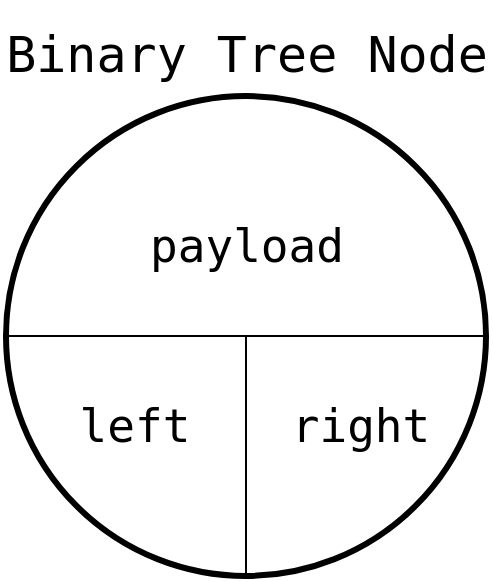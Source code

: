 <mxfile version="14.4.3" type="device"><diagram id="zp8nRVgrLobaA5wuJcph" name="Page-1"><mxGraphModel dx="1301" dy="1059" grid="1" gridSize="10" guides="1" tooltips="1" connect="1" arrows="1" fold="1" page="1" pageScale="1" pageWidth="850" pageHeight="1100" math="0" shadow="0"><root><mxCell id="0"/><mxCell id="1" parent="0"/><mxCell id="ms-ZfmUrybClQVl2zOmx-8" value="&lt;pre&gt;&lt;font style=&quot;font-size: 25px&quot;&gt;Binary Tree Node&lt;/font&gt;&lt;/pre&gt;" style="text;html=1;strokeColor=none;fillColor=none;align=center;verticalAlign=middle;whiteSpace=wrap;rounded=0;" vertex="1" parent="1"><mxGeometry x="37.5" y="44" width="245" height="30" as="geometry"/></mxCell><mxCell id="ms-ZfmUrybClQVl2zOmx-9" value="" style="group" vertex="1" connectable="0" parent="1"><mxGeometry x="40" y="80" width="240" height="240" as="geometry"/></mxCell><mxCell id="ms-ZfmUrybClQVl2zOmx-1" value="" style="ellipse;whiteSpace=wrap;html=1;aspect=fixed;strokeWidth=3;" vertex="1" parent="ms-ZfmUrybClQVl2zOmx-9"><mxGeometry width="240" height="240" as="geometry"/></mxCell><mxCell id="ms-ZfmUrybClQVl2zOmx-2" value="" style="endArrow=none;html=1;entryX=1;entryY=0.5;entryDx=0;entryDy=0;exitX=0;exitY=0.5;exitDx=0;exitDy=0;" edge="1" parent="ms-ZfmUrybClQVl2zOmx-9" source="ms-ZfmUrybClQVl2zOmx-1" target="ms-ZfmUrybClQVl2zOmx-1"><mxGeometry width="50" height="50" relative="1" as="geometry"><mxPoint x="340" y="440" as="sourcePoint"/><mxPoint x="390" y="390" as="targetPoint"/></mxGeometry></mxCell><mxCell id="ms-ZfmUrybClQVl2zOmx-4" value="" style="endArrow=none;html=1;entryX=0.5;entryY=1;entryDx=0;entryDy=0;" edge="1" parent="ms-ZfmUrybClQVl2zOmx-9" target="ms-ZfmUrybClQVl2zOmx-1"><mxGeometry width="50" height="50" relative="1" as="geometry"><mxPoint x="120" y="120" as="sourcePoint"/><mxPoint x="120" y="240" as="targetPoint"/></mxGeometry></mxCell><mxCell id="ms-ZfmUrybClQVl2zOmx-5" value="&lt;pre&gt;&lt;font style=&quot;font-size: 23px&quot;&gt;payload&lt;/font&gt;&lt;/pre&gt;" style="text;html=1;strokeColor=none;fillColor=none;align=center;verticalAlign=middle;whiteSpace=wrap;rounded=0;" vertex="1" parent="ms-ZfmUrybClQVl2zOmx-9"><mxGeometry x="57.5" y="60" width="125" height="30" as="geometry"/></mxCell><mxCell id="ms-ZfmUrybClQVl2zOmx-6" value="&lt;pre&gt;&lt;font style=&quot;font-size: 23px&quot;&gt;left&lt;/font&gt;&lt;/pre&gt;" style="text;html=1;strokeColor=none;fillColor=none;align=center;verticalAlign=middle;whiteSpace=wrap;rounded=0;" vertex="1" parent="ms-ZfmUrybClQVl2zOmx-9"><mxGeometry x="17" y="150" width="95" height="30" as="geometry"/></mxCell><mxCell id="ms-ZfmUrybClQVl2zOmx-7" value="&lt;pre&gt;&lt;font style=&quot;font-size: 23px&quot;&gt;right&lt;/font&gt;&lt;/pre&gt;" style="text;html=1;strokeColor=none;fillColor=none;align=center;verticalAlign=middle;whiteSpace=wrap;rounded=0;" vertex="1" parent="ms-ZfmUrybClQVl2zOmx-9"><mxGeometry x="130" y="150" width="95" height="30" as="geometry"/></mxCell></root></mxGraphModel></diagram></mxfile>